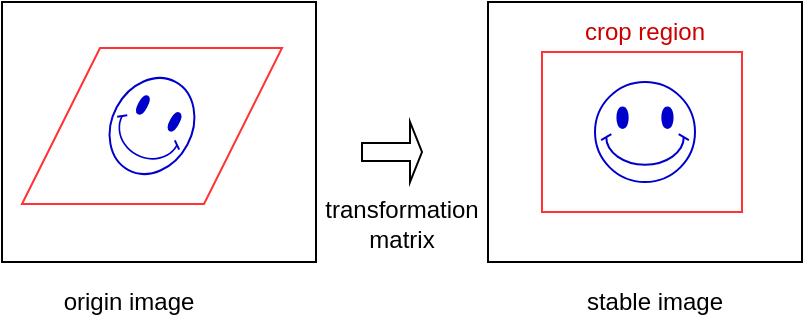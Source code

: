 <mxfile version="12.1.0" type="device" pages="1"><diagram id="ZgMgx2PkcWu2C_iY8MuM" name="Page-1"><mxGraphModel dx="893" dy="660" grid="1" gridSize="10" guides="1" tooltips="1" connect="1" arrows="1" fold="1" page="1" pageScale="1" pageWidth="827" pageHeight="1169" math="0" shadow="0"><root><mxCell id="0"/><mxCell id="1" parent="0"/><mxCell id="HsAAQoxR4JQX-jBMsXBM-1" value="" style="rounded=0;whiteSpace=wrap;html=1;" vertex="1" parent="1"><mxGeometry x="353" y="240" width="157" height="130" as="geometry"/></mxCell><mxCell id="HsAAQoxR4JQX-jBMsXBM-2" value="" style="rounded=0;whiteSpace=wrap;html=1;" vertex="1" parent="1"><mxGeometry x="110" y="240" width="157" height="130" as="geometry"/></mxCell><mxCell id="HsAAQoxR4JQX-jBMsXBM-3" value="" style="rounded=0;whiteSpace=wrap;html=1;strokeColor=#FF3333;" vertex="1" parent="1"><mxGeometry x="380" y="265" width="100" height="80" as="geometry"/></mxCell><mxCell id="HsAAQoxR4JQX-jBMsXBM-4" value="" style="shape=parallelogram;perimeter=parallelogramPerimeter;whiteSpace=wrap;html=1;strokeColor=#FF3333;size=0.3;" vertex="1" parent="1"><mxGeometry x="120" y="263" width="130" height="78" as="geometry"/></mxCell><mxCell id="HsAAQoxR4JQX-jBMsXBM-17" value="" style="verticalLabelPosition=bottom;verticalAlign=top;html=1;shape=mxgraph.basic.smiley;strokeColor=#0000CC;rotation=28;" vertex="1" parent="1"><mxGeometry x="165" y="277" width="40" height="50" as="geometry"/></mxCell><mxCell id="HsAAQoxR4JQX-jBMsXBM-18" value="" style="verticalLabelPosition=bottom;verticalAlign=top;html=1;shape=mxgraph.basic.smiley;strokeColor=#0000CC;rotation=0;" vertex="1" parent="1"><mxGeometry x="406.5" y="280" width="50" height="50" as="geometry"/></mxCell><mxCell id="HsAAQoxR4JQX-jBMsXBM-19" value="" style="shape=singleArrow;whiteSpace=wrap;html=1;strokeColor=#000000;" vertex="1" parent="1"><mxGeometry x="290" y="300" width="30" height="30" as="geometry"/></mxCell><mxCell id="HsAAQoxR4JQX-jBMsXBM-20" value="stable image" style="text;html=1;strokeColor=none;fillColor=none;align=center;verticalAlign=middle;whiteSpace=wrap;rounded=0;" vertex="1" parent="1"><mxGeometry x="393" y="380" width="87" height="20" as="geometry"/></mxCell><mxCell id="HsAAQoxR4JQX-jBMsXBM-21" value="origin image" style="text;html=1;strokeColor=none;fillColor=none;align=center;verticalAlign=middle;whiteSpace=wrap;rounded=0;" vertex="1" parent="1"><mxGeometry x="130" y="380" width="87" height="20" as="geometry"/></mxCell><mxCell id="HsAAQoxR4JQX-jBMsXBM-22" value="transformation&lt;br&gt;matrix" style="text;html=1;strokeColor=none;fillColor=none;align=center;verticalAlign=middle;whiteSpace=wrap;rounded=0;" vertex="1" parent="1"><mxGeometry x="290" y="341" width="40" height="20" as="geometry"/></mxCell><mxCell id="HsAAQoxR4JQX-jBMsXBM-25" value="crop region" style="text;html=1;strokeColor=none;fillColor=none;align=center;verticalAlign=middle;whiteSpace=wrap;rounded=0;fontColor=#CC0000;" vertex="1" parent="1"><mxGeometry x="374" y="245" width="115" height="20" as="geometry"/></mxCell></root></mxGraphModel></diagram></mxfile>